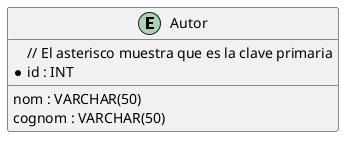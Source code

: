 // Inicio uml
@startuml

entity Autor {
    // El asterisco muestra que es la clave primaria
    * id : INT
    nom : VARCHAR(50)
    cognom : VARCHAR(50)
}

@enduml
// Final uml

